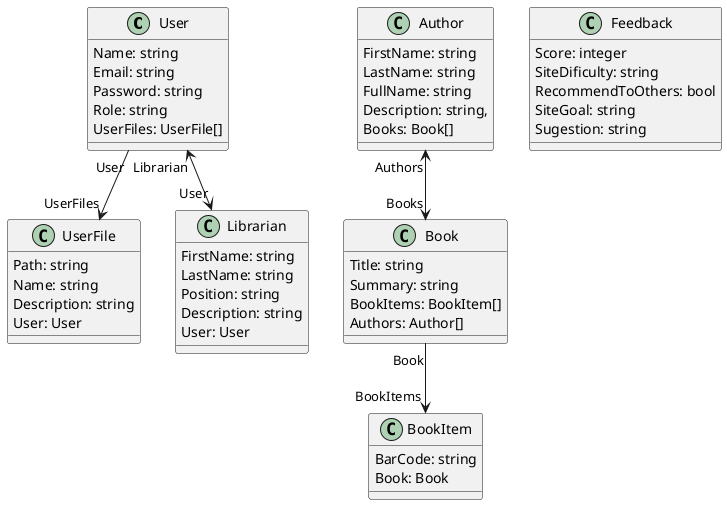 @startuml
class User {
  Name: string
  Email: string
  Password: string
  Role: string
  UserFiles: UserFile[]
}
class UserFile {
  Path: string
  Name: string
  Description: string
  User: User
}
class Author {
  FirstName: string
  LastName: string
  FullName: string
  Description: string,
  Books: Book[]
}
class Book {
  Title: string
  Summary: string
  BookItems: BookItem[]
  Authors: Author[]
 }
 
class BookItem {
  BarCode: string
  Book: Book
 
}
class Librarian {
  FirstName: string
  LastName: string
  Position: string
  Description: string
  User: User
}
class Feedback {
  Score: integer
  SiteDificulty: string
  RecommendToOthers: bool
  SiteGoal: string
  Sugestion: string
}


User"User"  --> "UserFiles" UserFile
Author"Authors"  <--> "Books" Book
Book"Book"  --> "BookItems" BookItem
User"Librarian"  <--> "User" Librarian

@enduml
